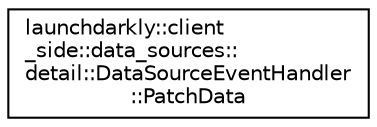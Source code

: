 digraph "Graphical Class Hierarchy"
{
 // LATEX_PDF_SIZE
  edge [fontname="Helvetica",fontsize="10",labelfontname="Helvetica",labelfontsize="10"];
  node [fontname="Helvetica",fontsize="10",shape=record];
  rankdir="LR";
  Node0 [label="launchdarkly::client\l_side::data_sources::\ldetail::DataSourceEventHandler\l::PatchData",height=0.2,width=0.4,color="black", fillcolor="white", style="filled",URL="$structlaunchdarkly_1_1client__side_1_1data__sources_1_1detail_1_1DataSourceEventHandler_1_1PatchData.html",tooltip=" "];
}
